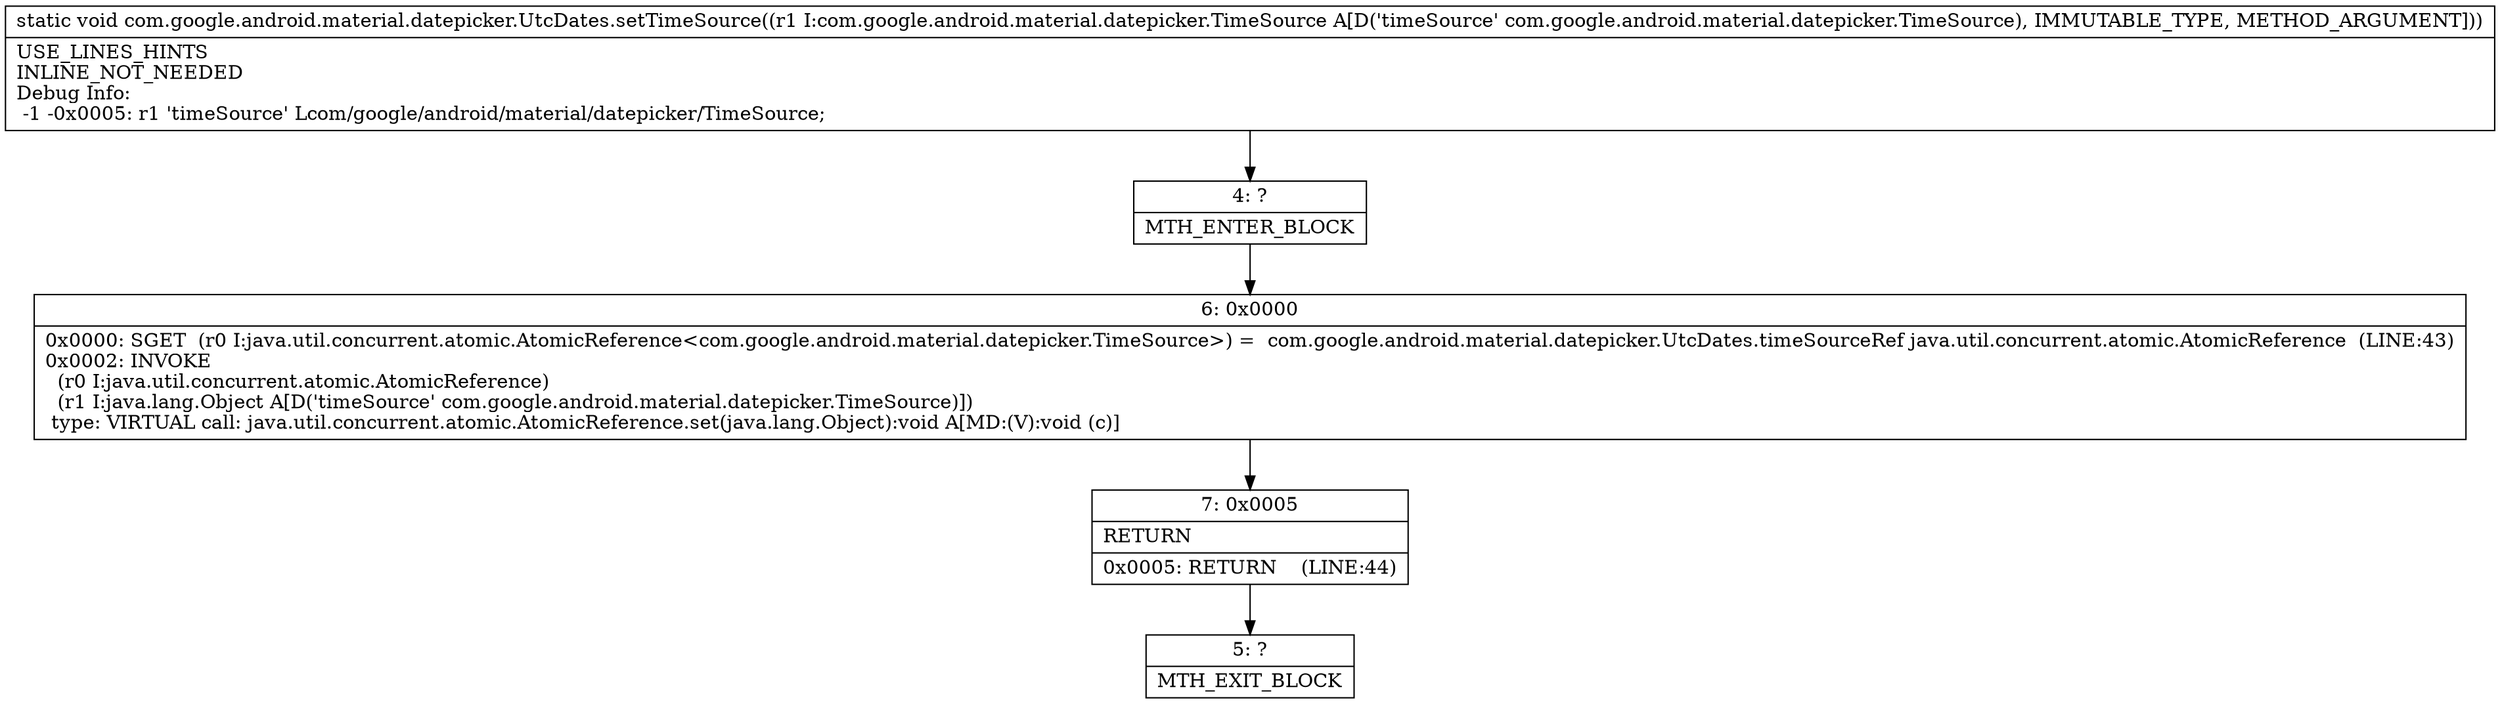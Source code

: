 digraph "CFG forcom.google.android.material.datepicker.UtcDates.setTimeSource(Lcom\/google\/android\/material\/datepicker\/TimeSource;)V" {
Node_4 [shape=record,label="{4\:\ ?|MTH_ENTER_BLOCK\l}"];
Node_6 [shape=record,label="{6\:\ 0x0000|0x0000: SGET  (r0 I:java.util.concurrent.atomic.AtomicReference\<com.google.android.material.datepicker.TimeSource\>) =  com.google.android.material.datepicker.UtcDates.timeSourceRef java.util.concurrent.atomic.AtomicReference  (LINE:43)\l0x0002: INVOKE  \l  (r0 I:java.util.concurrent.atomic.AtomicReference)\l  (r1 I:java.lang.Object A[D('timeSource' com.google.android.material.datepicker.TimeSource)])\l type: VIRTUAL call: java.util.concurrent.atomic.AtomicReference.set(java.lang.Object):void A[MD:(V):void (c)]\l}"];
Node_7 [shape=record,label="{7\:\ 0x0005|RETURN\l|0x0005: RETURN    (LINE:44)\l}"];
Node_5 [shape=record,label="{5\:\ ?|MTH_EXIT_BLOCK\l}"];
MethodNode[shape=record,label="{static void com.google.android.material.datepicker.UtcDates.setTimeSource((r1 I:com.google.android.material.datepicker.TimeSource A[D('timeSource' com.google.android.material.datepicker.TimeSource), IMMUTABLE_TYPE, METHOD_ARGUMENT]))  | USE_LINES_HINTS\lINLINE_NOT_NEEDED\lDebug Info:\l  \-1 \-0x0005: r1 'timeSource' Lcom\/google\/android\/material\/datepicker\/TimeSource;\l}"];
MethodNode -> Node_4;Node_4 -> Node_6;
Node_6 -> Node_7;
Node_7 -> Node_5;
}

